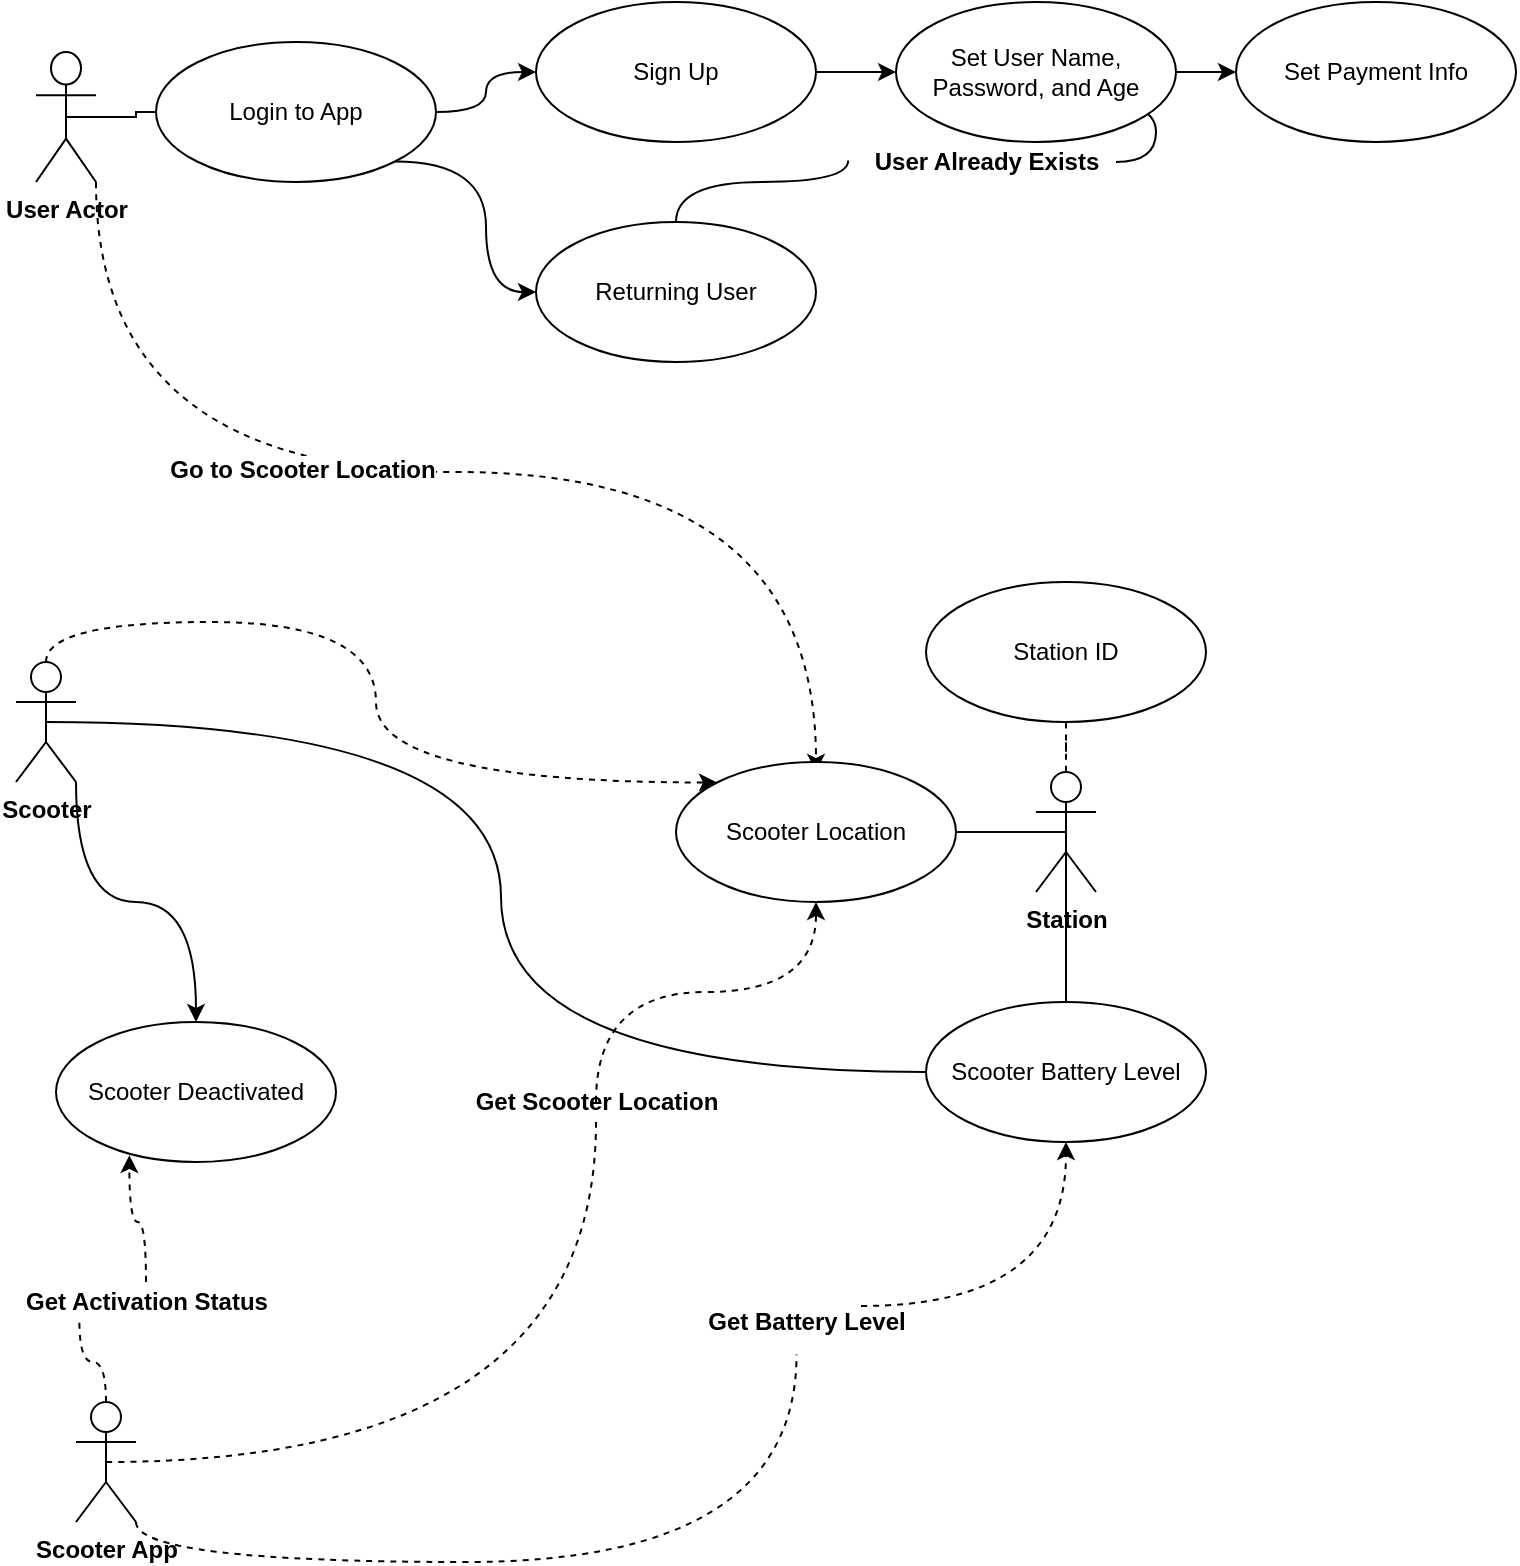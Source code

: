<mxfile version="18.0.0" type="github">
  <diagram name="Page-1" id="e56a1550-8fbb-45ad-956c-1786394a9013">
    <mxGraphModel dx="1597" dy="891" grid="1" gridSize="10" guides="1" tooltips="1" connect="1" arrows="1" fold="1" page="1" pageScale="1" pageWidth="1100" pageHeight="850" background="none" math="0" shadow="0">
      <root>
        <object label="" id="0">
          <mxCell />
        </object>
        <mxCell id="1" parent="0" />
        <mxCell id="TM3YVF8j037lLueQWBm--18" style="edgeStyle=orthogonalEdgeStyle;orthogonalLoop=1;jettySize=auto;html=1;exitX=1;exitY=1;exitDx=0;exitDy=0;exitPerimeter=0;entryX=0.5;entryY=0.071;entryDx=0;entryDy=0;entryPerimeter=0;curved=1;dashed=1;" edge="1" parent="1" source="TM3YVF8j037lLueQWBm--1" target="TM3YVF8j037lLueQWBm--15">
          <mxGeometry relative="1" as="geometry" />
        </mxCell>
        <mxCell id="TM3YVF8j037lLueQWBm--38" value="&lt;b&gt;Go to Scooter Location&lt;/b&gt;" style="edgeLabel;html=1;align=center;verticalAlign=middle;resizable=0;points=[];fontSize=12;" vertex="1" connectable="0" parent="TM3YVF8j037lLueQWBm--18">
          <mxGeometry x="-0.245" y="1" relative="1" as="geometry">
            <mxPoint as="offset" />
          </mxGeometry>
        </mxCell>
        <mxCell id="TM3YVF8j037lLueQWBm--1" value="&lt;b&gt;User Actor&lt;/b&gt;" style="shape=umlActor;verticalLabelPosition=bottom;verticalAlign=top;html=1;" vertex="1" parent="1">
          <mxGeometry x="40" y="35" width="30" height="65" as="geometry" />
        </mxCell>
        <mxCell id="TM3YVF8j037lLueQWBm--12" style="edgeStyle=orthogonalEdgeStyle;orthogonalLoop=1;jettySize=auto;html=1;exitX=1;exitY=1;exitDx=0;exitDy=0;exitPerimeter=0;curved=1;" edge="1" parent="1" source="TM3YVF8j037lLueQWBm--2" target="TM3YVF8j037lLueQWBm--13">
          <mxGeometry relative="1" as="geometry">
            <mxPoint x="240.0" y="460" as="targetPoint" />
          </mxGeometry>
        </mxCell>
        <mxCell id="TM3YVF8j037lLueQWBm--45" style="edgeStyle=orthogonalEdgeStyle;curved=1;orthogonalLoop=1;jettySize=auto;html=1;exitX=0.5;exitY=0;exitDx=0;exitDy=0;exitPerimeter=0;entryX=0;entryY=0;entryDx=0;entryDy=0;dashed=1;fontSize=12;" edge="1" parent="1" source="TM3YVF8j037lLueQWBm--2" target="TM3YVF8j037lLueQWBm--15">
          <mxGeometry relative="1" as="geometry" />
        </mxCell>
        <mxCell id="TM3YVF8j037lLueQWBm--64" style="edgeStyle=orthogonalEdgeStyle;curved=1;orthogonalLoop=1;jettySize=auto;html=1;exitX=0.5;exitY=0.5;exitDx=0;exitDy=0;exitPerimeter=0;entryX=0;entryY=0.5;entryDx=0;entryDy=0;fontSize=12;endArrow=none;endFill=0;strokeColor=default;" edge="1" parent="1" source="TM3YVF8j037lLueQWBm--2" target="TM3YVF8j037lLueQWBm--11">
          <mxGeometry relative="1" as="geometry" />
        </mxCell>
        <mxCell id="TM3YVF8j037lLueQWBm--2" value="&lt;b&gt;Scooter&lt;/b&gt;" style="shape=umlActor;verticalLabelPosition=bottom;verticalAlign=top;html=1;" vertex="1" parent="1">
          <mxGeometry x="30" y="340" width="30" height="60" as="geometry" />
        </mxCell>
        <mxCell id="TM3YVF8j037lLueQWBm--22" style="edgeStyle=orthogonalEdgeStyle;orthogonalLoop=1;jettySize=auto;html=1;exitX=0.5;exitY=0.5;exitDx=0;exitDy=0;exitPerimeter=0;entryX=0.5;entryY=1;entryDx=0;entryDy=0;curved=1;dashed=1;startArrow=none;" edge="1" parent="1" source="TM3YVF8j037lLueQWBm--24" target="TM3YVF8j037lLueQWBm--15">
          <mxGeometry relative="1" as="geometry" />
        </mxCell>
        <mxCell id="TM3YVF8j037lLueQWBm--31" style="edgeStyle=orthogonalEdgeStyle;curved=1;orthogonalLoop=1;jettySize=auto;html=1;exitX=0.5;exitY=0;exitDx=0;exitDy=0;exitPerimeter=0;entryX=0.262;entryY=0.951;entryDx=0;entryDy=0;entryPerimeter=0;fontSize=12;dashed=1;startArrow=none;" edge="1" parent="1" source="TM3YVF8j037lLueQWBm--33" target="TM3YVF8j037lLueQWBm--13">
          <mxGeometry relative="1" as="geometry" />
        </mxCell>
        <mxCell id="TM3YVF8j037lLueQWBm--32" style="edgeStyle=orthogonalEdgeStyle;curved=1;orthogonalLoop=1;jettySize=auto;html=1;exitX=0.75;exitY=0.1;exitDx=0;exitDy=0;exitPerimeter=0;entryX=0.5;entryY=1;entryDx=0;entryDy=0;fontSize=12;dashed=1;startArrow=none;" edge="1" parent="1" source="TM3YVF8j037lLueQWBm--36" target="TM3YVF8j037lLueQWBm--11">
          <mxGeometry relative="1" as="geometry" />
        </mxCell>
        <mxCell id="TM3YVF8j037lLueQWBm--66" style="edgeStyle=orthogonalEdgeStyle;curved=1;orthogonalLoop=1;jettySize=auto;html=1;exitX=1;exitY=1;exitDx=0;exitDy=0;exitPerimeter=0;entryX=0.457;entryY=1.312;entryDx=0;entryDy=0;entryPerimeter=0;fontSize=12;endArrow=none;endFill=0;strokeColor=default;dashed=1;" edge="1" parent="1" source="TM3YVF8j037lLueQWBm--3" target="TM3YVF8j037lLueQWBm--36">
          <mxGeometry relative="1" as="geometry" />
        </mxCell>
        <mxCell id="TM3YVF8j037lLueQWBm--3" value="&lt;b&gt;Scooter App&lt;/b&gt;" style="shape=umlActor;verticalLabelPosition=bottom;verticalAlign=top;html=1;" vertex="1" parent="1">
          <mxGeometry x="60" y="710" width="30" height="60" as="geometry" />
        </mxCell>
        <mxCell id="TM3YVF8j037lLueQWBm--59" style="edgeStyle=orthogonalEdgeStyle;curved=1;orthogonalLoop=1;jettySize=auto;html=1;exitX=1;exitY=0.5;exitDx=0;exitDy=0;entryX=0.112;entryY=0.396;entryDx=0;entryDy=0;entryPerimeter=0;fontSize=12;strokeColor=none;endArrow=none;endFill=0;" edge="1" parent="1" source="TM3YVF8j037lLueQWBm--8" target="TM3YVF8j037lLueQWBm--49">
          <mxGeometry relative="1" as="geometry" />
        </mxCell>
        <mxCell id="TM3YVF8j037lLueQWBm--62" style="edgeStyle=orthogonalEdgeStyle;curved=1;orthogonalLoop=1;jettySize=auto;html=1;exitX=0.5;exitY=0;exitDx=0;exitDy=0;entryX=-0.03;entryY=0.465;entryDx=0;entryDy=0;entryPerimeter=0;fontSize=12;endArrow=none;endFill=0;strokeColor=default;" edge="1" parent="1" source="TM3YVF8j037lLueQWBm--8" target="TM3YVF8j037lLueQWBm--49">
          <mxGeometry relative="1" as="geometry" />
        </mxCell>
        <mxCell id="TM3YVF8j037lLueQWBm--8" value="Returning User" style="ellipse;whiteSpace=wrap;html=1;" vertex="1" parent="1">
          <mxGeometry x="290" y="120" width="140" height="70" as="geometry" />
        </mxCell>
        <mxCell id="TM3YVF8j037lLueQWBm--11" value="Scooter Battery Level" style="ellipse;whiteSpace=wrap;html=1;" vertex="1" parent="1">
          <mxGeometry x="485.0" y="510" width="140" height="70" as="geometry" />
        </mxCell>
        <mxCell id="TM3YVF8j037lLueQWBm--13" value="Scooter Deactivated" style="ellipse;whiteSpace=wrap;html=1;" vertex="1" parent="1">
          <mxGeometry x="50.0" y="520" width="140" height="70" as="geometry" />
        </mxCell>
        <mxCell id="TM3YVF8j037lLueQWBm--15" value="Scooter Location" style="ellipse;whiteSpace=wrap;html=1;" vertex="1" parent="1">
          <mxGeometry x="360.0" y="389.998" width="140" height="70" as="geometry" />
        </mxCell>
        <mxCell id="TM3YVF8j037lLueQWBm--43" style="edgeStyle=orthogonalEdgeStyle;curved=1;orthogonalLoop=1;jettySize=auto;html=1;exitX=1;exitY=0.5;exitDx=0;exitDy=0;fontSize=12;" edge="1" parent="1" source="TM3YVF8j037lLueQWBm--27" target="TM3YVF8j037lLueQWBm--44">
          <mxGeometry relative="1" as="geometry">
            <mxPoint x="560" y="195.154" as="targetPoint" />
          </mxGeometry>
        </mxCell>
        <mxCell id="TM3YVF8j037lLueQWBm--27" value="Sign Up" style="ellipse;whiteSpace=wrap;html=1;fontSize=12;" vertex="1" parent="1">
          <mxGeometry x="290" y="10" width="140" height="70" as="geometry" />
        </mxCell>
        <mxCell id="TM3YVF8j037lLueQWBm--55" style="edgeStyle=orthogonalEdgeStyle;curved=1;orthogonalLoop=1;jettySize=auto;html=1;exitX=1;exitY=0.5;exitDx=0;exitDy=0;entryX=0;entryY=0.5;entryDx=0;entryDy=0;fontSize=12;strokeColor=default;" edge="1" parent="1" source="TM3YVF8j037lLueQWBm--5" target="TM3YVF8j037lLueQWBm--27">
          <mxGeometry relative="1" as="geometry" />
        </mxCell>
        <mxCell id="TM3YVF8j037lLueQWBm--56" style="edgeStyle=orthogonalEdgeStyle;curved=1;orthogonalLoop=1;jettySize=auto;html=1;exitX=1;exitY=1;exitDx=0;exitDy=0;entryX=0;entryY=0.5;entryDx=0;entryDy=0;fontSize=12;strokeColor=default;" edge="1" parent="1" source="TM3YVF8j037lLueQWBm--5" target="TM3YVF8j037lLueQWBm--8">
          <mxGeometry relative="1" as="geometry" />
        </mxCell>
        <mxCell id="TM3YVF8j037lLueQWBm--5" value="Login to App" style="ellipse;whiteSpace=wrap;html=1;" vertex="1" parent="1">
          <mxGeometry x="100" y="30" width="140" height="70" as="geometry" />
        </mxCell>
        <mxCell id="TM3YVF8j037lLueQWBm--30" value="" style="edgeStyle=orthogonalEdgeStyle;rounded=0;orthogonalLoop=1;jettySize=auto;html=1;exitX=0.5;exitY=0.5;exitDx=0;exitDy=0;exitPerimeter=0;endArrow=none;" edge="1" parent="1" source="TM3YVF8j037lLueQWBm--1" target="TM3YVF8j037lLueQWBm--5">
          <mxGeometry relative="1" as="geometry">
            <mxPoint x="240.0" y="130.538" as="targetPoint" />
            <mxPoint x="75.0" y="130.0" as="sourcePoint" />
          </mxGeometry>
        </mxCell>
        <mxCell id="TM3YVF8j037lLueQWBm--33" value="&lt;b&gt;Get Activation Status&lt;/b&gt;" style="text;html=1;align=center;verticalAlign=middle;resizable=0;points=[];autosize=1;strokeColor=none;fillColor=none;fontSize=12;" vertex="1" parent="1">
          <mxGeometry x="25" y="650" width="140" height="20" as="geometry" />
        </mxCell>
        <mxCell id="TM3YVF8j037lLueQWBm--34" value="" style="edgeStyle=orthogonalEdgeStyle;curved=1;orthogonalLoop=1;jettySize=auto;html=1;exitX=0.5;exitY=0;exitDx=0;exitDy=0;exitPerimeter=0;entryX=0.262;entryY=0.951;entryDx=0;entryDy=0;entryPerimeter=0;fontSize=12;dashed=1;endArrow=none;" edge="1" parent="1" source="TM3YVF8j037lLueQWBm--3" target="TM3YVF8j037lLueQWBm--33">
          <mxGeometry relative="1" as="geometry">
            <mxPoint x="75.0" y="710" as="sourcePoint" />
            <mxPoint x="86.68" y="586.57" as="targetPoint" />
          </mxGeometry>
        </mxCell>
        <mxCell id="TM3YVF8j037lLueQWBm--24" value="&lt;b&gt;&lt;font style=&quot;font-size: 12px;&quot;&gt;Get Scooter Location&lt;/font&gt;&lt;/b&gt;" style="text;html=1;align=center;verticalAlign=middle;resizable=0;points=[];autosize=1;strokeColor=none;fillColor=none;" vertex="1" parent="1">
          <mxGeometry x="250" y="550" width="140" height="20" as="geometry" />
        </mxCell>
        <mxCell id="TM3YVF8j037lLueQWBm--35" value="" style="edgeStyle=orthogonalEdgeStyle;orthogonalLoop=1;jettySize=auto;html=1;exitX=0.5;exitY=0.5;exitDx=0;exitDy=0;exitPerimeter=0;entryX=0.5;entryY=1;entryDx=0;entryDy=0;curved=1;dashed=1;endArrow=none;" edge="1" parent="1" source="TM3YVF8j037lLueQWBm--3" target="TM3YVF8j037lLueQWBm--24">
          <mxGeometry relative="1" as="geometry">
            <mxPoint x="75.0" y="740" as="sourcePoint" />
            <mxPoint x="340.0" y="424.998" as="targetPoint" />
          </mxGeometry>
        </mxCell>
        <mxCell id="TM3YVF8j037lLueQWBm--36" value="&lt;b&gt;Get Battery Level&lt;/b&gt;" style="text;html=1;align=center;verticalAlign=middle;resizable=0;points=[];autosize=1;strokeColor=none;fillColor=none;fontSize=12;" vertex="1" parent="1">
          <mxGeometry x="370" y="660" width="110" height="20" as="geometry" />
        </mxCell>
        <mxCell id="TM3YVF8j037lLueQWBm--48" style="edgeStyle=orthogonalEdgeStyle;curved=1;orthogonalLoop=1;jettySize=auto;html=1;exitX=1;exitY=0.5;exitDx=0;exitDy=0;entryX=0.5;entryY=1;entryDx=0;entryDy=0;fontSize=12;strokeColor=default;startArrow=none;" edge="1" parent="1" source="TM3YVF8j037lLueQWBm--49" target="TM3YVF8j037lLueQWBm--44">
          <mxGeometry relative="1" as="geometry" />
        </mxCell>
        <mxCell id="TM3YVF8j037lLueQWBm--54" style="edgeStyle=orthogonalEdgeStyle;curved=1;orthogonalLoop=1;jettySize=auto;html=1;exitX=1;exitY=0.5;exitDx=0;exitDy=0;entryX=0;entryY=0.5;entryDx=0;entryDy=0;fontSize=12;strokeColor=default;" edge="1" parent="1" source="TM3YVF8j037lLueQWBm--44" target="TM3YVF8j037lLueQWBm--47">
          <mxGeometry relative="1" as="geometry" />
        </mxCell>
        <mxCell id="TM3YVF8j037lLueQWBm--44" value="Set User Name, Password, and Age" style="ellipse;whiteSpace=wrap;html=1;fontSize=12;" vertex="1" parent="1">
          <mxGeometry x="470" y="10.004" width="140" height="70" as="geometry" />
        </mxCell>
        <mxCell id="TM3YVF8j037lLueQWBm--47" value="Set Payment Info" style="ellipse;whiteSpace=wrap;html=1;fontSize=12;" vertex="1" parent="1">
          <mxGeometry x="640.003" y="10" width="140" height="70" as="geometry" />
        </mxCell>
        <mxCell id="TM3YVF8j037lLueQWBm--49" value="&lt;b&gt;User Already Exists&lt;/b&gt;" style="text;html=1;align=center;verticalAlign=middle;resizable=0;points=[];autosize=1;strokeColor=none;fillColor=none;fontSize=12;" vertex="1" parent="1">
          <mxGeometry x="450" y="80" width="130" height="20" as="geometry" />
        </mxCell>
        <mxCell id="TM3YVF8j037lLueQWBm--63" style="edgeStyle=orthogonalEdgeStyle;curved=1;orthogonalLoop=1;jettySize=auto;html=1;exitX=0.5;exitY=0.5;exitDx=0;exitDy=0;exitPerimeter=0;entryX=1;entryY=0.5;entryDx=0;entryDy=0;fontSize=12;endArrow=none;endFill=0;strokeColor=default;" edge="1" parent="1" source="TM3YVF8j037lLueQWBm--51" target="TM3YVF8j037lLueQWBm--15">
          <mxGeometry relative="1" as="geometry" />
        </mxCell>
        <mxCell id="TM3YVF8j037lLueQWBm--65" style="edgeStyle=orthogonalEdgeStyle;curved=1;orthogonalLoop=1;jettySize=auto;html=1;exitX=0.5;exitY=0.5;exitDx=0;exitDy=0;exitPerimeter=0;entryX=0.5;entryY=0;entryDx=0;entryDy=0;fontSize=12;endArrow=none;endFill=0;strokeColor=default;" edge="1" parent="1" source="TM3YVF8j037lLueQWBm--51" target="TM3YVF8j037lLueQWBm--11">
          <mxGeometry relative="1" as="geometry" />
        </mxCell>
        <mxCell id="TM3YVF8j037lLueQWBm--67" style="edgeStyle=orthogonalEdgeStyle;curved=1;orthogonalLoop=1;jettySize=auto;html=1;exitX=0.5;exitY=0;exitDx=0;exitDy=0;exitPerimeter=0;dashed=1;fontSize=12;endArrow=none;endFill=0;strokeColor=default;" edge="1" parent="1" source="TM3YVF8j037lLueQWBm--51" target="TM3YVF8j037lLueQWBm--68">
          <mxGeometry relative="1" as="geometry">
            <mxPoint x="555.308" y="360" as="targetPoint" />
          </mxGeometry>
        </mxCell>
        <mxCell id="TM3YVF8j037lLueQWBm--51" value="&lt;b&gt;Station&lt;/b&gt;" style="shape=umlActor;verticalLabelPosition=bottom;verticalAlign=top;html=1;fontSize=12;" vertex="1" parent="1">
          <mxGeometry x="540" y="395" width="30" height="60" as="geometry" />
        </mxCell>
        <mxCell id="TM3YVF8j037lLueQWBm--68" value="Station ID" style="ellipse;whiteSpace=wrap;html=1;fontSize=12;" vertex="1" parent="1">
          <mxGeometry x="484.998" y="300" width="140" height="70" as="geometry" />
        </mxCell>
      </root>
    </mxGraphModel>
  </diagram>
</mxfile>
